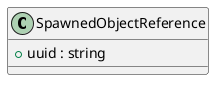 @startuml
class SpawnedObjectReference {
    + uuid : string
}
' MonoBehaviour <|-- SpawnedObjectReference
@enduml
